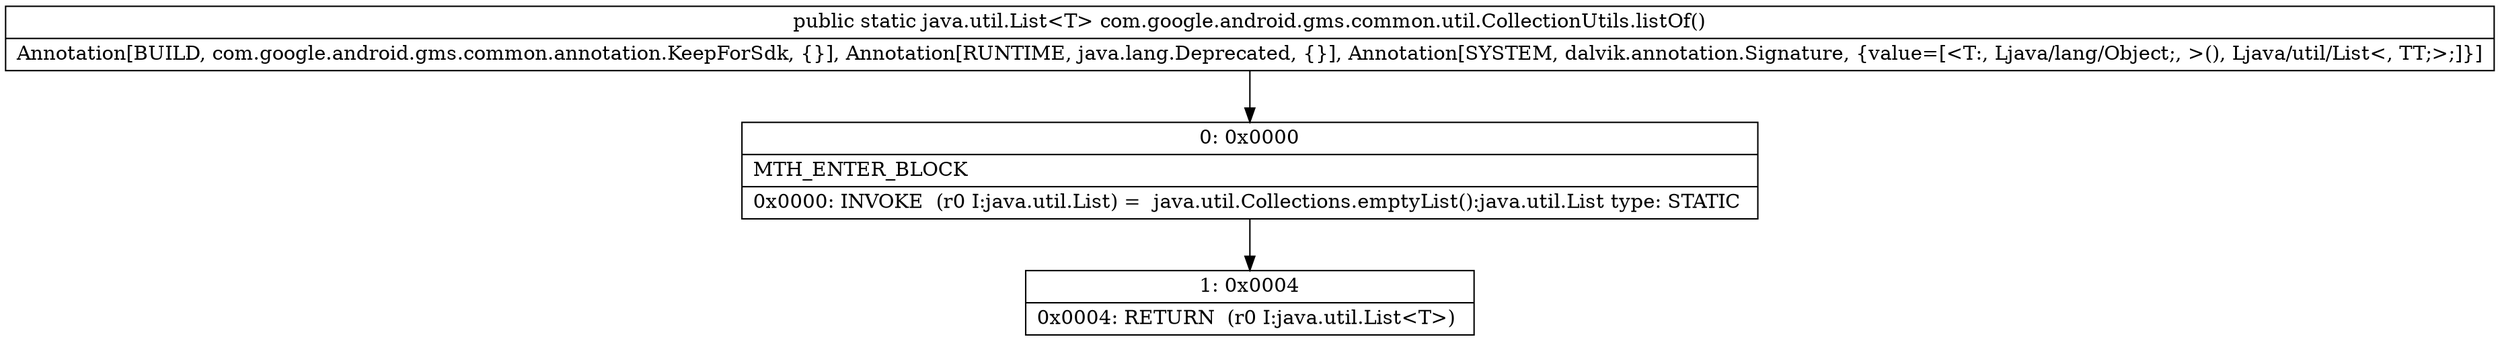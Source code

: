 digraph "CFG forcom.google.android.gms.common.util.CollectionUtils.listOf()Ljava\/util\/List;" {
Node_0 [shape=record,label="{0\:\ 0x0000|MTH_ENTER_BLOCK\l|0x0000: INVOKE  (r0 I:java.util.List) =  java.util.Collections.emptyList():java.util.List type: STATIC \l}"];
Node_1 [shape=record,label="{1\:\ 0x0004|0x0004: RETURN  (r0 I:java.util.List\<T\>) \l}"];
MethodNode[shape=record,label="{public static java.util.List\<T\> com.google.android.gms.common.util.CollectionUtils.listOf()  | Annotation[BUILD, com.google.android.gms.common.annotation.KeepForSdk, \{\}], Annotation[RUNTIME, java.lang.Deprecated, \{\}], Annotation[SYSTEM, dalvik.annotation.Signature, \{value=[\<T:, Ljava\/lang\/Object;, \>(), Ljava\/util\/List\<, TT;\>;]\}]\l}"];
MethodNode -> Node_0;
Node_0 -> Node_1;
}

